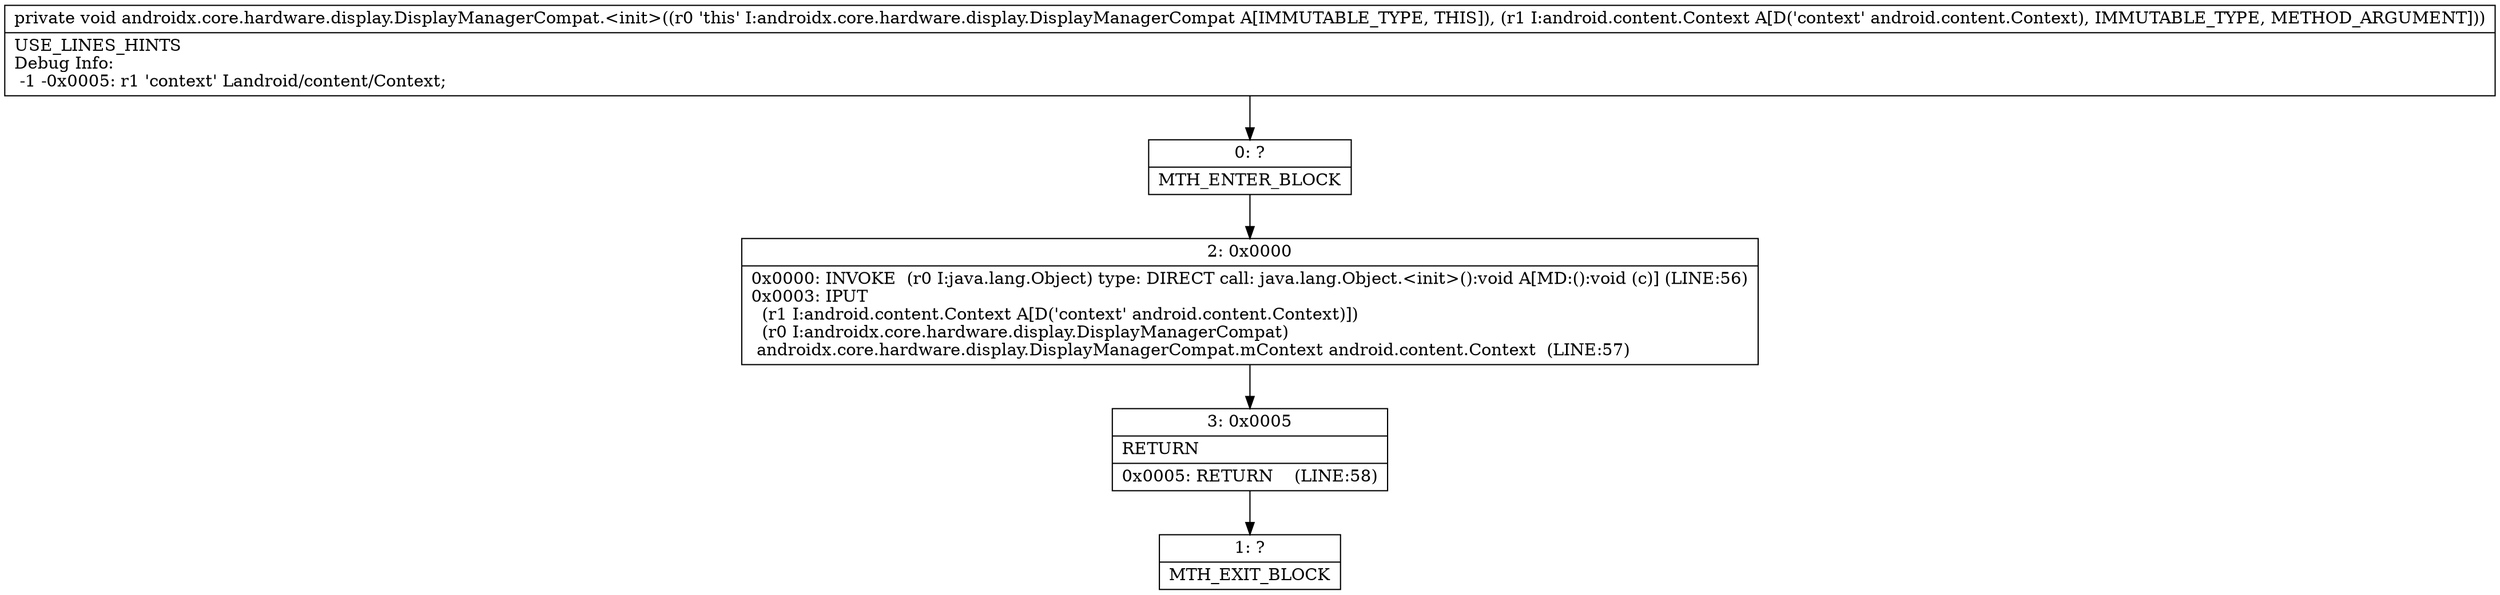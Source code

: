 digraph "CFG forandroidx.core.hardware.display.DisplayManagerCompat.\<init\>(Landroid\/content\/Context;)V" {
Node_0 [shape=record,label="{0\:\ ?|MTH_ENTER_BLOCK\l}"];
Node_2 [shape=record,label="{2\:\ 0x0000|0x0000: INVOKE  (r0 I:java.lang.Object) type: DIRECT call: java.lang.Object.\<init\>():void A[MD:():void (c)] (LINE:56)\l0x0003: IPUT  \l  (r1 I:android.content.Context A[D('context' android.content.Context)])\l  (r0 I:androidx.core.hardware.display.DisplayManagerCompat)\l androidx.core.hardware.display.DisplayManagerCompat.mContext android.content.Context  (LINE:57)\l}"];
Node_3 [shape=record,label="{3\:\ 0x0005|RETURN\l|0x0005: RETURN    (LINE:58)\l}"];
Node_1 [shape=record,label="{1\:\ ?|MTH_EXIT_BLOCK\l}"];
MethodNode[shape=record,label="{private void androidx.core.hardware.display.DisplayManagerCompat.\<init\>((r0 'this' I:androidx.core.hardware.display.DisplayManagerCompat A[IMMUTABLE_TYPE, THIS]), (r1 I:android.content.Context A[D('context' android.content.Context), IMMUTABLE_TYPE, METHOD_ARGUMENT]))  | USE_LINES_HINTS\lDebug Info:\l  \-1 \-0x0005: r1 'context' Landroid\/content\/Context;\l}"];
MethodNode -> Node_0;Node_0 -> Node_2;
Node_2 -> Node_3;
Node_3 -> Node_1;
}


